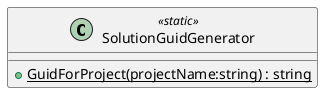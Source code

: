 @startuml
class SolutionGuidGenerator <<static>> {
    + {static} GuidForProject(projectName:string) : string
}
@enduml
